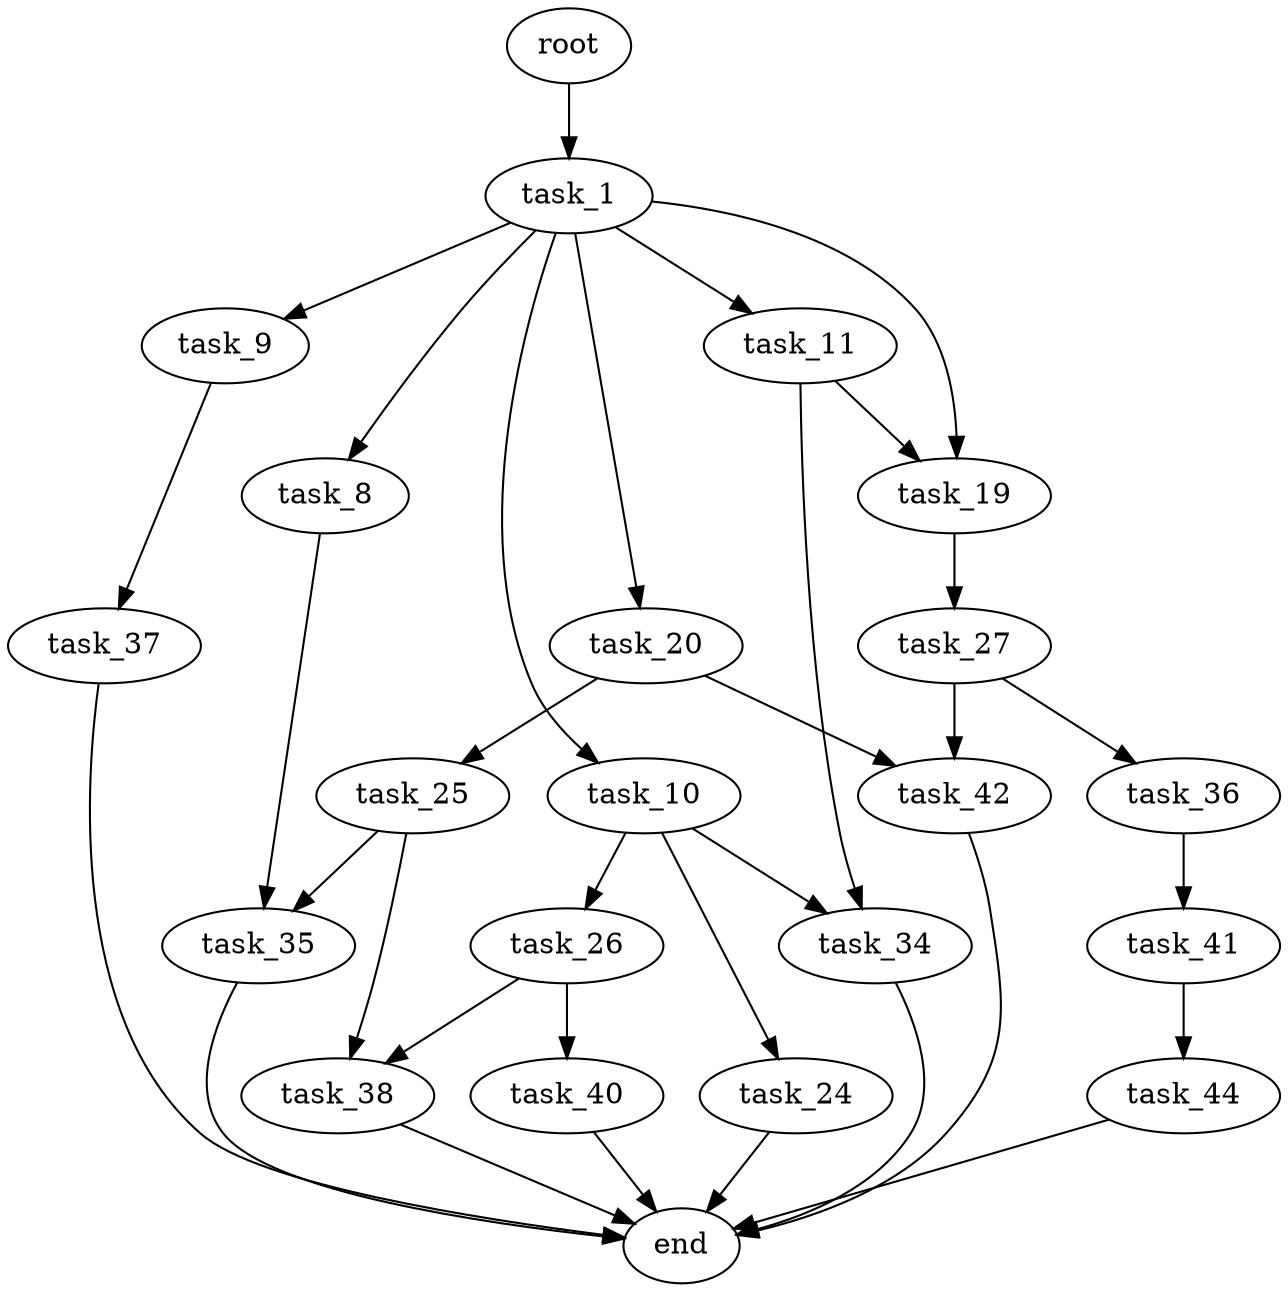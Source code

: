 digraph G {
  root [size="0.000000"];
  task_1 [size="18025352086.000000"];
  task_8 [size="611984426875.000000"];
  task_9 [size="12139041957.000000"];
  task_10 [size="55731992928.000000"];
  task_11 [size="20628856066.000000"];
  task_19 [size="402488932527.000000"];
  task_20 [size="84601339432.000000"];
  task_35 [size="198007682647.000000"];
  task_37 [size="549755813888.000000"];
  task_24 [size="19037263457.000000"];
  task_26 [size="288631920981.000000"];
  task_34 [size="56297455155.000000"];
  task_27 [size="549755813888.000000"];
  task_25 [size="54693387287.000000"];
  task_42 [size="14687453113.000000"];
  end [size="0.000000"];
  task_38 [size="9484343026.000000"];
  task_40 [size="68719476736.000000"];
  task_36 [size="5705659839.000000"];
  task_41 [size="294002298807.000000"];
  task_44 [size="310206905882.000000"];

  root -> task_1 [size="1.000000"];
  task_1 -> task_8 [size="301989888.000000"];
  task_1 -> task_9 [size="301989888.000000"];
  task_1 -> task_10 [size="301989888.000000"];
  task_1 -> task_11 [size="301989888.000000"];
  task_1 -> task_19 [size="301989888.000000"];
  task_1 -> task_20 [size="301989888.000000"];
  task_8 -> task_35 [size="411041792.000000"];
  task_9 -> task_37 [size="209715200.000000"];
  task_10 -> task_24 [size="134217728.000000"];
  task_10 -> task_26 [size="134217728.000000"];
  task_10 -> task_34 [size="134217728.000000"];
  task_11 -> task_19 [size="411041792.000000"];
  task_11 -> task_34 [size="411041792.000000"];
  task_19 -> task_27 [size="301989888.000000"];
  task_20 -> task_25 [size="75497472.000000"];
  task_20 -> task_42 [size="75497472.000000"];
  task_35 -> end [size="1.000000"];
  task_37 -> end [size="1.000000"];
  task_24 -> end [size="1.000000"];
  task_26 -> task_38 [size="301989888.000000"];
  task_26 -> task_40 [size="301989888.000000"];
  task_34 -> end [size="1.000000"];
  task_27 -> task_36 [size="536870912.000000"];
  task_27 -> task_42 [size="536870912.000000"];
  task_25 -> task_35 [size="209715200.000000"];
  task_25 -> task_38 [size="209715200.000000"];
  task_42 -> end [size="1.000000"];
  task_38 -> end [size="1.000000"];
  task_40 -> end [size="1.000000"];
  task_36 -> task_41 [size="411041792.000000"];
  task_41 -> task_44 [size="301989888.000000"];
  task_44 -> end [size="1.000000"];
}
